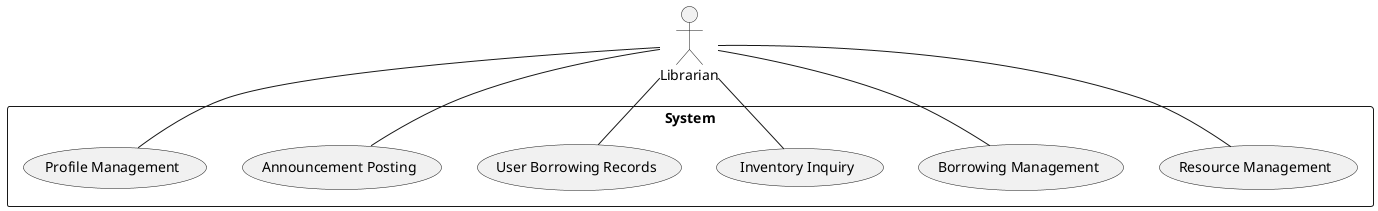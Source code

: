 @startuml
actor "Librarian" as Librarian

rectangle "System" {
    Librarian -- (Resource Management)
    Librarian -- (Borrowing Management)
    Librarian -- (Inventory Inquiry)
    Librarian -- (User Borrowing Records)
    Librarian -- (Announcement Posting)
    Librarian -- (Profile Management)
}
@enduml
